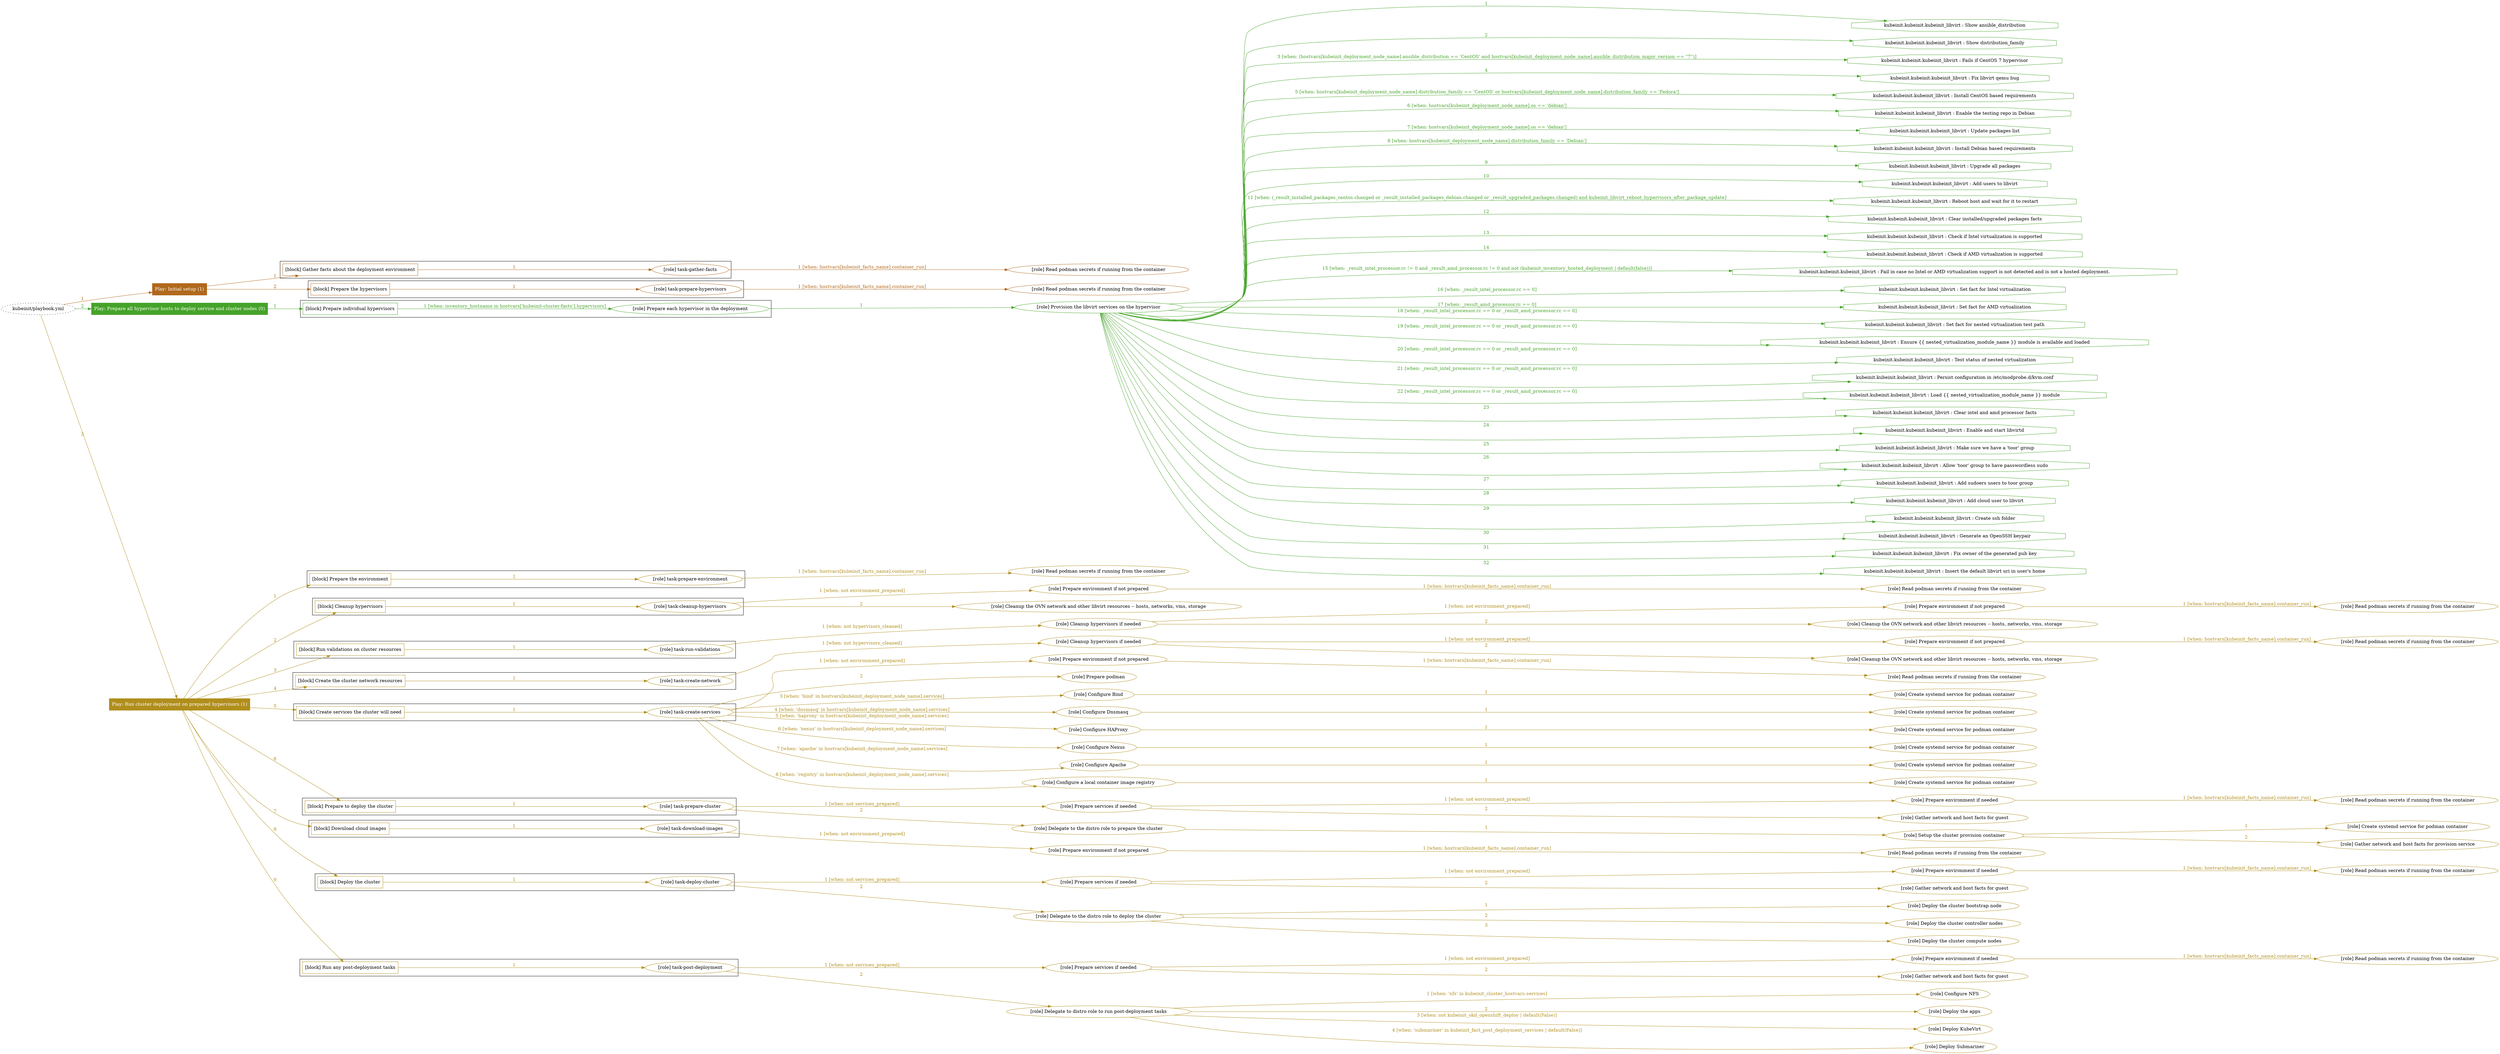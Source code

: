 digraph {
	graph [concentrate=true ordering=in rankdir=LR ratio=fill]
	edge [esep=5 sep=10]
	"kubeinit/playbook.yml" [id=root_node style=dotted]
	play_0c7e4233 [label="Play: Initial setup (1)" color="#b0681c" fontcolor="#ffffff" id=play_0c7e4233 shape=box style=filled tooltip=localhost]
	"kubeinit/playbook.yml" -> play_0c7e4233 [label="1 " color="#b0681c" fontcolor="#b0681c" id=edge_04f4dc08 labeltooltip="1 " tooltip="1 "]
	subgraph "Read podman secrets if running from the container" {
		role_7c51ecb3 [label="[role] Read podman secrets if running from the container" color="#b0681c" id=role_7c51ecb3 tooltip="Read podman secrets if running from the container"]
	}
	subgraph "task-gather-facts" {
		role_0d9b40f1 [label="[role] task-gather-facts" color="#b0681c" id=role_0d9b40f1 tooltip="task-gather-facts"]
		role_0d9b40f1 -> role_7c51ecb3 [label="1 [when: hostvars[kubeinit_facts_name].container_run]" color="#b0681c" fontcolor="#b0681c" id=edge_4c78c8f1 labeltooltip="1 [when: hostvars[kubeinit_facts_name].container_run]" tooltip="1 [when: hostvars[kubeinit_facts_name].container_run]"]
	}
	subgraph "Read podman secrets if running from the container" {
		role_fd1697f4 [label="[role] Read podman secrets if running from the container" color="#b0681c" id=role_fd1697f4 tooltip="Read podman secrets if running from the container"]
	}
	subgraph "task-prepare-hypervisors" {
		role_8834f17d [label="[role] task-prepare-hypervisors" color="#b0681c" id=role_8834f17d tooltip="task-prepare-hypervisors"]
		role_8834f17d -> role_fd1697f4 [label="1 [when: hostvars[kubeinit_facts_name].container_run]" color="#b0681c" fontcolor="#b0681c" id=edge_efd887da labeltooltip="1 [when: hostvars[kubeinit_facts_name].container_run]" tooltip="1 [when: hostvars[kubeinit_facts_name].container_run]"]
	}
	subgraph "Play: Initial setup (1)" {
		play_0c7e4233 -> block_fadbcb31 [label=1 color="#b0681c" fontcolor="#b0681c" id=edge_a2ab107d labeltooltip=1 tooltip=1]
		subgraph cluster_block_fadbcb31 {
			block_fadbcb31 [label="[block] Gather facts about the deployment environment" color="#b0681c" id=block_fadbcb31 labeltooltip="Gather facts about the deployment environment" shape=box tooltip="Gather facts about the deployment environment"]
			block_fadbcb31 -> role_0d9b40f1 [label="1 " color="#b0681c" fontcolor="#b0681c" id=edge_97ae07ad labeltooltip="1 " tooltip="1 "]
		}
		play_0c7e4233 -> block_51c85e41 [label=2 color="#b0681c" fontcolor="#b0681c" id=edge_79912bf5 labeltooltip=2 tooltip=2]
		subgraph cluster_block_51c85e41 {
			block_51c85e41 [label="[block] Prepare the hypervisors" color="#b0681c" id=block_51c85e41 labeltooltip="Prepare the hypervisors" shape=box tooltip="Prepare the hypervisors"]
			block_51c85e41 -> role_8834f17d [label="1 " color="#b0681c" fontcolor="#b0681c" id=edge_0fd717b5 labeltooltip="1 " tooltip="1 "]
		}
	}
	play_8f4854a4 [label="Play: Prepare all hypervisor hosts to deploy service and cluster nodes (0)" color="#45a329" fontcolor="#ffffff" id=play_8f4854a4 shape=box style=filled tooltip="Play: Prepare all hypervisor hosts to deploy service and cluster nodes (0)"]
	"kubeinit/playbook.yml" -> play_8f4854a4 [label="2 " color="#45a329" fontcolor="#45a329" id=edge_6b922dfd labeltooltip="2 " tooltip="2 "]
	subgraph "Provision the libvirt services on the hypervisor" {
		role_eef37395 [label="[role] Provision the libvirt services on the hypervisor" color="#45a329" id=role_eef37395 tooltip="Provision the libvirt services on the hypervisor"]
		task_31b6fb87 [label="kubeinit.kubeinit.kubeinit_libvirt : Show ansible_distribution" color="#45a329" id=task_31b6fb87 shape=octagon tooltip="kubeinit.kubeinit.kubeinit_libvirt : Show ansible_distribution"]
		role_eef37395 -> task_31b6fb87 [label="1 " color="#45a329" fontcolor="#45a329" id=edge_56d8235b labeltooltip="1 " tooltip="1 "]
		task_a8bf6ed5 [label="kubeinit.kubeinit.kubeinit_libvirt : Show distribution_family" color="#45a329" id=task_a8bf6ed5 shape=octagon tooltip="kubeinit.kubeinit.kubeinit_libvirt : Show distribution_family"]
		role_eef37395 -> task_a8bf6ed5 [label="2 " color="#45a329" fontcolor="#45a329" id=edge_89cd13ed labeltooltip="2 " tooltip="2 "]
		task_f29ae76e [label="kubeinit.kubeinit.kubeinit_libvirt : Fails if CentOS 7 hypervisor" color="#45a329" id=task_f29ae76e shape=octagon tooltip="kubeinit.kubeinit.kubeinit_libvirt : Fails if CentOS 7 hypervisor"]
		role_eef37395 -> task_f29ae76e [label="3 [when: (hostvars[kubeinit_deployment_node_name].ansible_distribution == 'CentOS' and hostvars[kubeinit_deployment_node_name].ansible_distribution_major_version == \"7\")]" color="#45a329" fontcolor="#45a329" id=edge_f5376529 labeltooltip="3 [when: (hostvars[kubeinit_deployment_node_name].ansible_distribution == 'CentOS' and hostvars[kubeinit_deployment_node_name].ansible_distribution_major_version == \"7\")]" tooltip="3 [when: (hostvars[kubeinit_deployment_node_name].ansible_distribution == 'CentOS' and hostvars[kubeinit_deployment_node_name].ansible_distribution_major_version == \"7\")]"]
		task_cb9d85d6 [label="kubeinit.kubeinit.kubeinit_libvirt : Fix libvirt qemu bug" color="#45a329" id=task_cb9d85d6 shape=octagon tooltip="kubeinit.kubeinit.kubeinit_libvirt : Fix libvirt qemu bug"]
		role_eef37395 -> task_cb9d85d6 [label="4 " color="#45a329" fontcolor="#45a329" id=edge_5cc71ecf labeltooltip="4 " tooltip="4 "]
		task_59b232db [label="kubeinit.kubeinit.kubeinit_libvirt : Install CentOS based requirements" color="#45a329" id=task_59b232db shape=octagon tooltip="kubeinit.kubeinit.kubeinit_libvirt : Install CentOS based requirements"]
		role_eef37395 -> task_59b232db [label="5 [when: hostvars[kubeinit_deployment_node_name].distribution_family == 'CentOS' or hostvars[kubeinit_deployment_node_name].distribution_family == 'Fedora']" color="#45a329" fontcolor="#45a329" id=edge_02660f1b labeltooltip="5 [when: hostvars[kubeinit_deployment_node_name].distribution_family == 'CentOS' or hostvars[kubeinit_deployment_node_name].distribution_family == 'Fedora']" tooltip="5 [when: hostvars[kubeinit_deployment_node_name].distribution_family == 'CentOS' or hostvars[kubeinit_deployment_node_name].distribution_family == 'Fedora']"]
		task_d6e47ef8 [label="kubeinit.kubeinit.kubeinit_libvirt : Enable the testing repo in Debian" color="#45a329" id=task_d6e47ef8 shape=octagon tooltip="kubeinit.kubeinit.kubeinit_libvirt : Enable the testing repo in Debian"]
		role_eef37395 -> task_d6e47ef8 [label="6 [when: hostvars[kubeinit_deployment_node_name].os == 'debian']" color="#45a329" fontcolor="#45a329" id=edge_fec98f54 labeltooltip="6 [when: hostvars[kubeinit_deployment_node_name].os == 'debian']" tooltip="6 [when: hostvars[kubeinit_deployment_node_name].os == 'debian']"]
		task_52f25f81 [label="kubeinit.kubeinit.kubeinit_libvirt : Update packages list" color="#45a329" id=task_52f25f81 shape=octagon tooltip="kubeinit.kubeinit.kubeinit_libvirt : Update packages list"]
		role_eef37395 -> task_52f25f81 [label="7 [when: hostvars[kubeinit_deployment_node_name].os == 'debian']" color="#45a329" fontcolor="#45a329" id=edge_fddec0de labeltooltip="7 [when: hostvars[kubeinit_deployment_node_name].os == 'debian']" tooltip="7 [when: hostvars[kubeinit_deployment_node_name].os == 'debian']"]
		task_b14cdfa6 [label="kubeinit.kubeinit.kubeinit_libvirt : Install Debian based requirements" color="#45a329" id=task_b14cdfa6 shape=octagon tooltip="kubeinit.kubeinit.kubeinit_libvirt : Install Debian based requirements"]
		role_eef37395 -> task_b14cdfa6 [label="8 [when: hostvars[kubeinit_deployment_node_name].distribution_family == 'Debian']" color="#45a329" fontcolor="#45a329" id=edge_18ce640b labeltooltip="8 [when: hostvars[kubeinit_deployment_node_name].distribution_family == 'Debian']" tooltip="8 [when: hostvars[kubeinit_deployment_node_name].distribution_family == 'Debian']"]
		task_c14138a4 [label="kubeinit.kubeinit.kubeinit_libvirt : Upgrade all packages" color="#45a329" id=task_c14138a4 shape=octagon tooltip="kubeinit.kubeinit.kubeinit_libvirt : Upgrade all packages"]
		role_eef37395 -> task_c14138a4 [label="9 " color="#45a329" fontcolor="#45a329" id=edge_34c989f8 labeltooltip="9 " tooltip="9 "]
		task_b763f083 [label="kubeinit.kubeinit.kubeinit_libvirt : Add users to libvirt" color="#45a329" id=task_b763f083 shape=octagon tooltip="kubeinit.kubeinit.kubeinit_libvirt : Add users to libvirt"]
		role_eef37395 -> task_b763f083 [label="10 " color="#45a329" fontcolor="#45a329" id=edge_52afd0df labeltooltip="10 " tooltip="10 "]
		task_c65b2279 [label="kubeinit.kubeinit.kubeinit_libvirt : Reboot host and wait for it to restart" color="#45a329" id=task_c65b2279 shape=octagon tooltip="kubeinit.kubeinit.kubeinit_libvirt : Reboot host and wait for it to restart"]
		role_eef37395 -> task_c65b2279 [label="11 [when: (_result_installed_packages_centos.changed or _result_installed_packages_debian.changed or _result_upgraded_packages.changed) and kubeinit_libvirt_reboot_hypervisors_after_package_update]" color="#45a329" fontcolor="#45a329" id=edge_11b0c5ab labeltooltip="11 [when: (_result_installed_packages_centos.changed or _result_installed_packages_debian.changed or _result_upgraded_packages.changed) and kubeinit_libvirt_reboot_hypervisors_after_package_update]" tooltip="11 [when: (_result_installed_packages_centos.changed or _result_installed_packages_debian.changed or _result_upgraded_packages.changed) and kubeinit_libvirt_reboot_hypervisors_after_package_update]"]
		task_38ee7b67 [label="kubeinit.kubeinit.kubeinit_libvirt : Clear installed/upgraded packages facts" color="#45a329" id=task_38ee7b67 shape=octagon tooltip="kubeinit.kubeinit.kubeinit_libvirt : Clear installed/upgraded packages facts"]
		role_eef37395 -> task_38ee7b67 [label="12 " color="#45a329" fontcolor="#45a329" id=edge_e78ffabc labeltooltip="12 " tooltip="12 "]
		task_09ffca9d [label="kubeinit.kubeinit.kubeinit_libvirt : Check if Intel virtualization is supported" color="#45a329" id=task_09ffca9d shape=octagon tooltip="kubeinit.kubeinit.kubeinit_libvirt : Check if Intel virtualization is supported"]
		role_eef37395 -> task_09ffca9d [label="13 " color="#45a329" fontcolor="#45a329" id=edge_af633278 labeltooltip="13 " tooltip="13 "]
		task_23ee4ec8 [label="kubeinit.kubeinit.kubeinit_libvirt : Check if AMD virtualization is supported" color="#45a329" id=task_23ee4ec8 shape=octagon tooltip="kubeinit.kubeinit.kubeinit_libvirt : Check if AMD virtualization is supported"]
		role_eef37395 -> task_23ee4ec8 [label="14 " color="#45a329" fontcolor="#45a329" id=edge_4379186c labeltooltip="14 " tooltip="14 "]
		task_eca22774 [label="kubeinit.kubeinit.kubeinit_libvirt : Fail in case no Intel or AMD virtualization support is not detected and is not a hosted deployment." color="#45a329" id=task_eca22774 shape=octagon tooltip="kubeinit.kubeinit.kubeinit_libvirt : Fail in case no Intel or AMD virtualization support is not detected and is not a hosted deployment."]
		role_eef37395 -> task_eca22774 [label="15 [when: _result_intel_processor.rc != 0 and _result_amd_processor.rc != 0 and not (kubeinit_inventory_hosted_deployment | default(false))]" color="#45a329" fontcolor="#45a329" id=edge_7ac0b62e labeltooltip="15 [when: _result_intel_processor.rc != 0 and _result_amd_processor.rc != 0 and not (kubeinit_inventory_hosted_deployment | default(false))]" tooltip="15 [when: _result_intel_processor.rc != 0 and _result_amd_processor.rc != 0 and not (kubeinit_inventory_hosted_deployment | default(false))]"]
		task_fabeaca3 [label="kubeinit.kubeinit.kubeinit_libvirt : Set fact for Intel virtualization" color="#45a329" id=task_fabeaca3 shape=octagon tooltip="kubeinit.kubeinit.kubeinit_libvirt : Set fact for Intel virtualization"]
		role_eef37395 -> task_fabeaca3 [label="16 [when: _result_intel_processor.rc == 0]" color="#45a329" fontcolor="#45a329" id=edge_10f87cf4 labeltooltip="16 [when: _result_intel_processor.rc == 0]" tooltip="16 [when: _result_intel_processor.rc == 0]"]
		task_c9063207 [label="kubeinit.kubeinit.kubeinit_libvirt : Set fact for AMD virtualization" color="#45a329" id=task_c9063207 shape=octagon tooltip="kubeinit.kubeinit.kubeinit_libvirt : Set fact for AMD virtualization"]
		role_eef37395 -> task_c9063207 [label="17 [when: _result_amd_processor.rc == 0]" color="#45a329" fontcolor="#45a329" id=edge_b2acc7c6 labeltooltip="17 [when: _result_amd_processor.rc == 0]" tooltip="17 [when: _result_amd_processor.rc == 0]"]
		task_cb04452e [label="kubeinit.kubeinit.kubeinit_libvirt : Set fact for nested virtualization test path" color="#45a329" id=task_cb04452e shape=octagon tooltip="kubeinit.kubeinit.kubeinit_libvirt : Set fact for nested virtualization test path"]
		role_eef37395 -> task_cb04452e [label="18 [when: _result_intel_processor.rc == 0 or _result_amd_processor.rc == 0]" color="#45a329" fontcolor="#45a329" id=edge_7cb39085 labeltooltip="18 [when: _result_intel_processor.rc == 0 or _result_amd_processor.rc == 0]" tooltip="18 [when: _result_intel_processor.rc == 0 or _result_amd_processor.rc == 0]"]
		task_8b337449 [label="kubeinit.kubeinit.kubeinit_libvirt : Ensure {{ nested_virtualization_module_name }} module is available and loaded" color="#45a329" id=task_8b337449 shape=octagon tooltip="kubeinit.kubeinit.kubeinit_libvirt : Ensure {{ nested_virtualization_module_name }} module is available and loaded"]
		role_eef37395 -> task_8b337449 [label="19 [when: _result_intel_processor.rc == 0 or _result_amd_processor.rc == 0]" color="#45a329" fontcolor="#45a329" id=edge_fba6e872 labeltooltip="19 [when: _result_intel_processor.rc == 0 or _result_amd_processor.rc == 0]" tooltip="19 [when: _result_intel_processor.rc == 0 or _result_amd_processor.rc == 0]"]
		task_9f67da77 [label="kubeinit.kubeinit.kubeinit_libvirt : Test status of nested virtualization" color="#45a329" id=task_9f67da77 shape=octagon tooltip="kubeinit.kubeinit.kubeinit_libvirt : Test status of nested virtualization"]
		role_eef37395 -> task_9f67da77 [label="20 [when: _result_intel_processor.rc == 0 or _result_amd_processor.rc == 0]" color="#45a329" fontcolor="#45a329" id=edge_1c73ac76 labeltooltip="20 [when: _result_intel_processor.rc == 0 or _result_amd_processor.rc == 0]" tooltip="20 [when: _result_intel_processor.rc == 0 or _result_amd_processor.rc == 0]"]
		task_03ef57a3 [label="kubeinit.kubeinit.kubeinit_libvirt : Persist configuration in /etc/modprobe.d/kvm.conf" color="#45a329" id=task_03ef57a3 shape=octagon tooltip="kubeinit.kubeinit.kubeinit_libvirt : Persist configuration in /etc/modprobe.d/kvm.conf"]
		role_eef37395 -> task_03ef57a3 [label="21 [when: _result_intel_processor.rc == 0 or _result_amd_processor.rc == 0]" color="#45a329" fontcolor="#45a329" id=edge_ef1bf202 labeltooltip="21 [when: _result_intel_processor.rc == 0 or _result_amd_processor.rc == 0]" tooltip="21 [when: _result_intel_processor.rc == 0 or _result_amd_processor.rc == 0]"]
		task_346792c9 [label="kubeinit.kubeinit.kubeinit_libvirt : Load {{ nested_virtualization_module_name }} module" color="#45a329" id=task_346792c9 shape=octagon tooltip="kubeinit.kubeinit.kubeinit_libvirt : Load {{ nested_virtualization_module_name }} module"]
		role_eef37395 -> task_346792c9 [label="22 [when: _result_intel_processor.rc == 0 or _result_amd_processor.rc == 0]" color="#45a329" fontcolor="#45a329" id=edge_e16001de labeltooltip="22 [when: _result_intel_processor.rc == 0 or _result_amd_processor.rc == 0]" tooltip="22 [when: _result_intel_processor.rc == 0 or _result_amd_processor.rc == 0]"]
		task_730a5172 [label="kubeinit.kubeinit.kubeinit_libvirt : Clear intel and amd processor facts" color="#45a329" id=task_730a5172 shape=octagon tooltip="kubeinit.kubeinit.kubeinit_libvirt : Clear intel and amd processor facts"]
		role_eef37395 -> task_730a5172 [label="23 " color="#45a329" fontcolor="#45a329" id=edge_ad57f99a labeltooltip="23 " tooltip="23 "]
		task_d716723f [label="kubeinit.kubeinit.kubeinit_libvirt : Enable and start libvirtd" color="#45a329" id=task_d716723f shape=octagon tooltip="kubeinit.kubeinit.kubeinit_libvirt : Enable and start libvirtd"]
		role_eef37395 -> task_d716723f [label="24 " color="#45a329" fontcolor="#45a329" id=edge_40caed1a labeltooltip="24 " tooltip="24 "]
		task_5bca1c58 [label="kubeinit.kubeinit.kubeinit_libvirt : Make sure we have a 'toor' group" color="#45a329" id=task_5bca1c58 shape=octagon tooltip="kubeinit.kubeinit.kubeinit_libvirt : Make sure we have a 'toor' group"]
		role_eef37395 -> task_5bca1c58 [label="25 " color="#45a329" fontcolor="#45a329" id=edge_1a4d4c86 labeltooltip="25 " tooltip="25 "]
		task_34102ad9 [label="kubeinit.kubeinit.kubeinit_libvirt : Allow 'toor' group to have passwordless sudo" color="#45a329" id=task_34102ad9 shape=octagon tooltip="kubeinit.kubeinit.kubeinit_libvirt : Allow 'toor' group to have passwordless sudo"]
		role_eef37395 -> task_34102ad9 [label="26 " color="#45a329" fontcolor="#45a329" id=edge_d29f112c labeltooltip="26 " tooltip="26 "]
		task_702930a5 [label="kubeinit.kubeinit.kubeinit_libvirt : Add sudoers users to toor group" color="#45a329" id=task_702930a5 shape=octagon tooltip="kubeinit.kubeinit.kubeinit_libvirt : Add sudoers users to toor group"]
		role_eef37395 -> task_702930a5 [label="27 " color="#45a329" fontcolor="#45a329" id=edge_5781e971 labeltooltip="27 " tooltip="27 "]
		task_88d6ade1 [label="kubeinit.kubeinit.kubeinit_libvirt : Add cloud user to libvirt" color="#45a329" id=task_88d6ade1 shape=octagon tooltip="kubeinit.kubeinit.kubeinit_libvirt : Add cloud user to libvirt"]
		role_eef37395 -> task_88d6ade1 [label="28 " color="#45a329" fontcolor="#45a329" id=edge_97760c9b labeltooltip="28 " tooltip="28 "]
		task_3e66bf50 [label="kubeinit.kubeinit.kubeinit_libvirt : Create ssh folder" color="#45a329" id=task_3e66bf50 shape=octagon tooltip="kubeinit.kubeinit.kubeinit_libvirt : Create ssh folder"]
		role_eef37395 -> task_3e66bf50 [label="29 " color="#45a329" fontcolor="#45a329" id=edge_a4f06144 labeltooltip="29 " tooltip="29 "]
		task_5e015ba1 [label="kubeinit.kubeinit.kubeinit_libvirt : Generate an OpenSSH keypair" color="#45a329" id=task_5e015ba1 shape=octagon tooltip="kubeinit.kubeinit.kubeinit_libvirt : Generate an OpenSSH keypair"]
		role_eef37395 -> task_5e015ba1 [label="30 " color="#45a329" fontcolor="#45a329" id=edge_10070d8f labeltooltip="30 " tooltip="30 "]
		task_842b7f45 [label="kubeinit.kubeinit.kubeinit_libvirt : Fix owner of the generated pub key" color="#45a329" id=task_842b7f45 shape=octagon tooltip="kubeinit.kubeinit.kubeinit_libvirt : Fix owner of the generated pub key"]
		role_eef37395 -> task_842b7f45 [label="31 " color="#45a329" fontcolor="#45a329" id=edge_7925d16d labeltooltip="31 " tooltip="31 "]
		task_9760fb3a [label="kubeinit.kubeinit.kubeinit_libvirt : Insert the default libvirt uri in user's home" color="#45a329" id=task_9760fb3a shape=octagon tooltip="kubeinit.kubeinit.kubeinit_libvirt : Insert the default libvirt uri in user's home"]
		role_eef37395 -> task_9760fb3a [label="32 " color="#45a329" fontcolor="#45a329" id=edge_14f79ed0 labeltooltip="32 " tooltip="32 "]
	}
	subgraph "Prepare each hypervisor in the deployment" {
		role_d5078bee [label="[role] Prepare each hypervisor in the deployment" color="#45a329" id=role_d5078bee tooltip="Prepare each hypervisor in the deployment"]
		role_d5078bee -> role_eef37395 [label="1 " color="#45a329" fontcolor="#45a329" id=edge_e61ba21a labeltooltip="1 " tooltip="1 "]
	}
	subgraph "Play: Prepare all hypervisor hosts to deploy service and cluster nodes (0)" {
		play_8f4854a4 -> block_2aba18f5 [label=1 color="#45a329" fontcolor="#45a329" id=edge_2735a290 labeltooltip=1 tooltip=1]
		subgraph cluster_block_2aba18f5 {
			block_2aba18f5 [label="[block] Prepare individual hypervisors" color="#45a329" id=block_2aba18f5 labeltooltip="Prepare individual hypervisors" shape=box tooltip="Prepare individual hypervisors"]
			block_2aba18f5 -> role_d5078bee [label="1 [when: inventory_hostname in hostvars['kubeinit-cluster-facts'].hypervisors]" color="#45a329" fontcolor="#45a329" id=edge_c0b0810d labeltooltip="1 [when: inventory_hostname in hostvars['kubeinit-cluster-facts'].hypervisors]" tooltip="1 [when: inventory_hostname in hostvars['kubeinit-cluster-facts'].hypervisors]"]
		}
	}
	play_fadad865 [label="Play: Run cluster deployment on prepared hypervisors (1)" color="#b08e1c" fontcolor="#ffffff" id=play_fadad865 shape=box style=filled tooltip=localhost]
	"kubeinit/playbook.yml" -> play_fadad865 [label="3 " color="#b08e1c" fontcolor="#b08e1c" id=edge_37a9c2c6 labeltooltip="3 " tooltip="3 "]
	subgraph "Read podman secrets if running from the container" {
		role_aebce462 [label="[role] Read podman secrets if running from the container" color="#b08e1c" id=role_aebce462 tooltip="Read podman secrets if running from the container"]
	}
	subgraph "task-prepare-environment" {
		role_dac7fe27 [label="[role] task-prepare-environment" color="#b08e1c" id=role_dac7fe27 tooltip="task-prepare-environment"]
		role_dac7fe27 -> role_aebce462 [label="1 [when: hostvars[kubeinit_facts_name].container_run]" color="#b08e1c" fontcolor="#b08e1c" id=edge_04072494 labeltooltip="1 [when: hostvars[kubeinit_facts_name].container_run]" tooltip="1 [when: hostvars[kubeinit_facts_name].container_run]"]
	}
	subgraph "Read podman secrets if running from the container" {
		role_b666c783 [label="[role] Read podman secrets if running from the container" color="#b08e1c" id=role_b666c783 tooltip="Read podman secrets if running from the container"]
	}
	subgraph "Prepare environment if not prepared" {
		role_cc311f47 [label="[role] Prepare environment if not prepared" color="#b08e1c" id=role_cc311f47 tooltip="Prepare environment if not prepared"]
		role_cc311f47 -> role_b666c783 [label="1 [when: hostvars[kubeinit_facts_name].container_run]" color="#b08e1c" fontcolor="#b08e1c" id=edge_fb01b80f labeltooltip="1 [when: hostvars[kubeinit_facts_name].container_run]" tooltip="1 [when: hostvars[kubeinit_facts_name].container_run]"]
	}
	subgraph "Cleanup the OVN network and other libvirt resources -- hosts, networks, vms, storage" {
		role_2e1a52fe [label="[role] Cleanup the OVN network and other libvirt resources -- hosts, networks, vms, storage" color="#b08e1c" id=role_2e1a52fe tooltip="Cleanup the OVN network and other libvirt resources -- hosts, networks, vms, storage"]
	}
	subgraph "task-cleanup-hypervisors" {
		role_7443acd1 [label="[role] task-cleanup-hypervisors" color="#b08e1c" id=role_7443acd1 tooltip="task-cleanup-hypervisors"]
		role_7443acd1 -> role_cc311f47 [label="1 [when: not environment_prepared]" color="#b08e1c" fontcolor="#b08e1c" id=edge_81261d2b labeltooltip="1 [when: not environment_prepared]" tooltip="1 [when: not environment_prepared]"]
		role_7443acd1 -> role_2e1a52fe [label="2 " color="#b08e1c" fontcolor="#b08e1c" id=edge_a65e8448 labeltooltip="2 " tooltip="2 "]
	}
	subgraph "Read podman secrets if running from the container" {
		role_337bc189 [label="[role] Read podman secrets if running from the container" color="#b08e1c" id=role_337bc189 tooltip="Read podman secrets if running from the container"]
	}
	subgraph "Prepare environment if not prepared" {
		role_b251ca09 [label="[role] Prepare environment if not prepared" color="#b08e1c" id=role_b251ca09 tooltip="Prepare environment if not prepared"]
		role_b251ca09 -> role_337bc189 [label="1 [when: hostvars[kubeinit_facts_name].container_run]" color="#b08e1c" fontcolor="#b08e1c" id=edge_5d84a81c labeltooltip="1 [when: hostvars[kubeinit_facts_name].container_run]" tooltip="1 [when: hostvars[kubeinit_facts_name].container_run]"]
	}
	subgraph "Cleanup the OVN network and other libvirt resources -- hosts, networks, vms, storage" {
		role_43c9ed56 [label="[role] Cleanup the OVN network and other libvirt resources -- hosts, networks, vms, storage" color="#b08e1c" id=role_43c9ed56 tooltip="Cleanup the OVN network and other libvirt resources -- hosts, networks, vms, storage"]
	}
	subgraph "Cleanup hypervisors if needed" {
		role_7223bacf [label="[role] Cleanup hypervisors if needed" color="#b08e1c" id=role_7223bacf tooltip="Cleanup hypervisors if needed"]
		role_7223bacf -> role_b251ca09 [label="1 [when: not environment_prepared]" color="#b08e1c" fontcolor="#b08e1c" id=edge_b72eba5f labeltooltip="1 [when: not environment_prepared]" tooltip="1 [when: not environment_prepared]"]
		role_7223bacf -> role_43c9ed56 [label="2 " color="#b08e1c" fontcolor="#b08e1c" id=edge_8df0f829 labeltooltip="2 " tooltip="2 "]
	}
	subgraph "task-run-validations" {
		role_b04c6134 [label="[role] task-run-validations" color="#b08e1c" id=role_b04c6134 tooltip="task-run-validations"]
		role_b04c6134 -> role_7223bacf [label="1 [when: not hypervisors_cleaned]" color="#b08e1c" fontcolor="#b08e1c" id=edge_e559cf21 labeltooltip="1 [when: not hypervisors_cleaned]" tooltip="1 [when: not hypervisors_cleaned]"]
	}
	subgraph "Read podman secrets if running from the container" {
		role_601eb1a9 [label="[role] Read podman secrets if running from the container" color="#b08e1c" id=role_601eb1a9 tooltip="Read podman secrets if running from the container"]
	}
	subgraph "Prepare environment if not prepared" {
		role_4bb6f798 [label="[role] Prepare environment if not prepared" color="#b08e1c" id=role_4bb6f798 tooltip="Prepare environment if not prepared"]
		role_4bb6f798 -> role_601eb1a9 [label="1 [when: hostvars[kubeinit_facts_name].container_run]" color="#b08e1c" fontcolor="#b08e1c" id=edge_089541d5 labeltooltip="1 [when: hostvars[kubeinit_facts_name].container_run]" tooltip="1 [when: hostvars[kubeinit_facts_name].container_run]"]
	}
	subgraph "Cleanup the OVN network and other libvirt resources -- hosts, networks, vms, storage" {
		role_ebc87668 [label="[role] Cleanup the OVN network and other libvirt resources -- hosts, networks, vms, storage" color="#b08e1c" id=role_ebc87668 tooltip="Cleanup the OVN network and other libvirt resources -- hosts, networks, vms, storage"]
	}
	subgraph "Cleanup hypervisors if needed" {
		role_69ca872b [label="[role] Cleanup hypervisors if needed" color="#b08e1c" id=role_69ca872b tooltip="Cleanup hypervisors if needed"]
		role_69ca872b -> role_4bb6f798 [label="1 [when: not environment_prepared]" color="#b08e1c" fontcolor="#b08e1c" id=edge_de4b0c98 labeltooltip="1 [when: not environment_prepared]" tooltip="1 [when: not environment_prepared]"]
		role_69ca872b -> role_ebc87668 [label="2 " color="#b08e1c" fontcolor="#b08e1c" id=edge_648e62b7 labeltooltip="2 " tooltip="2 "]
	}
	subgraph "task-create-network" {
		role_bc19a27c [label="[role] task-create-network" color="#b08e1c" id=role_bc19a27c tooltip="task-create-network"]
		role_bc19a27c -> role_69ca872b [label="1 [when: not hypervisors_cleaned]" color="#b08e1c" fontcolor="#b08e1c" id=edge_77038167 labeltooltip="1 [when: not hypervisors_cleaned]" tooltip="1 [when: not hypervisors_cleaned]"]
	}
	subgraph "Read podman secrets if running from the container" {
		role_4e845fad [label="[role] Read podman secrets if running from the container" color="#b08e1c" id=role_4e845fad tooltip="Read podman secrets if running from the container"]
	}
	subgraph "Prepare environment if not prepared" {
		role_2db38965 [label="[role] Prepare environment if not prepared" color="#b08e1c" id=role_2db38965 tooltip="Prepare environment if not prepared"]
		role_2db38965 -> role_4e845fad [label="1 [when: hostvars[kubeinit_facts_name].container_run]" color="#b08e1c" fontcolor="#b08e1c" id=edge_45ad107c labeltooltip="1 [when: hostvars[kubeinit_facts_name].container_run]" tooltip="1 [when: hostvars[kubeinit_facts_name].container_run]"]
	}
	subgraph "Prepare podman" {
		role_e71d94c0 [label="[role] Prepare podman" color="#b08e1c" id=role_e71d94c0 tooltip="Prepare podman"]
	}
	subgraph "Create systemd service for podman container" {
		role_f45494c4 [label="[role] Create systemd service for podman container" color="#b08e1c" id=role_f45494c4 tooltip="Create systemd service for podman container"]
	}
	subgraph "Configure Bind" {
		role_ebcc4aed [label="[role] Configure Bind" color="#b08e1c" id=role_ebcc4aed tooltip="Configure Bind"]
		role_ebcc4aed -> role_f45494c4 [label="1 " color="#b08e1c" fontcolor="#b08e1c" id=edge_96eda7c2 labeltooltip="1 " tooltip="1 "]
	}
	subgraph "Create systemd service for podman container" {
		role_993a25f4 [label="[role] Create systemd service for podman container" color="#b08e1c" id=role_993a25f4 tooltip="Create systemd service for podman container"]
	}
	subgraph "Configure Dnsmasq" {
		role_f8b2fe6a [label="[role] Configure Dnsmasq" color="#b08e1c" id=role_f8b2fe6a tooltip="Configure Dnsmasq"]
		role_f8b2fe6a -> role_993a25f4 [label="1 " color="#b08e1c" fontcolor="#b08e1c" id=edge_c25951e9 labeltooltip="1 " tooltip="1 "]
	}
	subgraph "Create systemd service for podman container" {
		role_b27f3cfe [label="[role] Create systemd service for podman container" color="#b08e1c" id=role_b27f3cfe tooltip="Create systemd service for podman container"]
	}
	subgraph "Configure HAProxy" {
		role_72a51210 [label="[role] Configure HAProxy" color="#b08e1c" id=role_72a51210 tooltip="Configure HAProxy"]
		role_72a51210 -> role_b27f3cfe [label="1 " color="#b08e1c" fontcolor="#b08e1c" id=edge_a53dba92 labeltooltip="1 " tooltip="1 "]
	}
	subgraph "Create systemd service for podman container" {
		role_2f778b78 [label="[role] Create systemd service for podman container" color="#b08e1c" id=role_2f778b78 tooltip="Create systemd service for podman container"]
	}
	subgraph "Configure Nexus" {
		role_1ab868c6 [label="[role] Configure Nexus" color="#b08e1c" id=role_1ab868c6 tooltip="Configure Nexus"]
		role_1ab868c6 -> role_2f778b78 [label="1 " color="#b08e1c" fontcolor="#b08e1c" id=edge_61c27c71 labeltooltip="1 " tooltip="1 "]
	}
	subgraph "Create systemd service for podman container" {
		role_5a9b20c3 [label="[role] Create systemd service for podman container" color="#b08e1c" id=role_5a9b20c3 tooltip="Create systemd service for podman container"]
	}
	subgraph "Configure Apache" {
		role_844072cf [label="[role] Configure Apache" color="#b08e1c" id=role_844072cf tooltip="Configure Apache"]
		role_844072cf -> role_5a9b20c3 [label="1 " color="#b08e1c" fontcolor="#b08e1c" id=edge_14ef7829 labeltooltip="1 " tooltip="1 "]
	}
	subgraph "Create systemd service for podman container" {
		role_41645fc1 [label="[role] Create systemd service for podman container" color="#b08e1c" id=role_41645fc1 tooltip="Create systemd service for podman container"]
	}
	subgraph "Configure a local container image registry" {
		role_e92a0e0a [label="[role] Configure a local container image registry" color="#b08e1c" id=role_e92a0e0a tooltip="Configure a local container image registry"]
		role_e92a0e0a -> role_41645fc1 [label="1 " color="#b08e1c" fontcolor="#b08e1c" id=edge_7aeb6e51 labeltooltip="1 " tooltip="1 "]
	}
	subgraph "task-create-services" {
		role_0c59bb66 [label="[role] task-create-services" color="#b08e1c" id=role_0c59bb66 tooltip="task-create-services"]
		role_0c59bb66 -> role_2db38965 [label="1 [when: not environment_prepared]" color="#b08e1c" fontcolor="#b08e1c" id=edge_b549c18b labeltooltip="1 [when: not environment_prepared]" tooltip="1 [when: not environment_prepared]"]
		role_0c59bb66 -> role_e71d94c0 [label="2 " color="#b08e1c" fontcolor="#b08e1c" id=edge_49e5a8cb labeltooltip="2 " tooltip="2 "]
		role_0c59bb66 -> role_ebcc4aed [label="3 [when: 'bind' in hostvars[kubeinit_deployment_node_name].services]" color="#b08e1c" fontcolor="#b08e1c" id=edge_b0311ab6 labeltooltip="3 [when: 'bind' in hostvars[kubeinit_deployment_node_name].services]" tooltip="3 [when: 'bind' in hostvars[kubeinit_deployment_node_name].services]"]
		role_0c59bb66 -> role_f8b2fe6a [label="4 [when: 'dnsmasq' in hostvars[kubeinit_deployment_node_name].services]" color="#b08e1c" fontcolor="#b08e1c" id=edge_5305680c labeltooltip="4 [when: 'dnsmasq' in hostvars[kubeinit_deployment_node_name].services]" tooltip="4 [when: 'dnsmasq' in hostvars[kubeinit_deployment_node_name].services]"]
		role_0c59bb66 -> role_72a51210 [label="5 [when: 'haproxy' in hostvars[kubeinit_deployment_node_name].services]" color="#b08e1c" fontcolor="#b08e1c" id=edge_81c29c6f labeltooltip="5 [when: 'haproxy' in hostvars[kubeinit_deployment_node_name].services]" tooltip="5 [when: 'haproxy' in hostvars[kubeinit_deployment_node_name].services]"]
		role_0c59bb66 -> role_1ab868c6 [label="6 [when: 'nexus' in hostvars[kubeinit_deployment_node_name].services]" color="#b08e1c" fontcolor="#b08e1c" id=edge_fd306c56 labeltooltip="6 [when: 'nexus' in hostvars[kubeinit_deployment_node_name].services]" tooltip="6 [when: 'nexus' in hostvars[kubeinit_deployment_node_name].services]"]
		role_0c59bb66 -> role_844072cf [label="7 [when: 'apache' in hostvars[kubeinit_deployment_node_name].services]" color="#b08e1c" fontcolor="#b08e1c" id=edge_79bf8311 labeltooltip="7 [when: 'apache' in hostvars[kubeinit_deployment_node_name].services]" tooltip="7 [when: 'apache' in hostvars[kubeinit_deployment_node_name].services]"]
		role_0c59bb66 -> role_e92a0e0a [label="8 [when: 'registry' in hostvars[kubeinit_deployment_node_name].services]" color="#b08e1c" fontcolor="#b08e1c" id=edge_10c87820 labeltooltip="8 [when: 'registry' in hostvars[kubeinit_deployment_node_name].services]" tooltip="8 [when: 'registry' in hostvars[kubeinit_deployment_node_name].services]"]
	}
	subgraph "Read podman secrets if running from the container" {
		role_45792edf [label="[role] Read podman secrets if running from the container" color="#b08e1c" id=role_45792edf tooltip="Read podman secrets if running from the container"]
	}
	subgraph "Prepare environment if needed" {
		role_51e03432 [label="[role] Prepare environment if needed" color="#b08e1c" id=role_51e03432 tooltip="Prepare environment if needed"]
		role_51e03432 -> role_45792edf [label="1 [when: hostvars[kubeinit_facts_name].container_run]" color="#b08e1c" fontcolor="#b08e1c" id=edge_70267d45 labeltooltip="1 [when: hostvars[kubeinit_facts_name].container_run]" tooltip="1 [when: hostvars[kubeinit_facts_name].container_run]"]
	}
	subgraph "Gather network and host facts for guest" {
		role_fa8206a8 [label="[role] Gather network and host facts for guest" color="#b08e1c" id=role_fa8206a8 tooltip="Gather network and host facts for guest"]
	}
	subgraph "Prepare services if needed" {
		role_9fb7be1c [label="[role] Prepare services if needed" color="#b08e1c" id=role_9fb7be1c tooltip="Prepare services if needed"]
		role_9fb7be1c -> role_51e03432 [label="1 [when: not environment_prepared]" color="#b08e1c" fontcolor="#b08e1c" id=edge_883a2c32 labeltooltip="1 [when: not environment_prepared]" tooltip="1 [when: not environment_prepared]"]
		role_9fb7be1c -> role_fa8206a8 [label="2 " color="#b08e1c" fontcolor="#b08e1c" id=edge_fffb9615 labeltooltip="2 " tooltip="2 "]
	}
	subgraph "Create systemd service for podman container" {
		role_0c0da919 [label="[role] Create systemd service for podman container" color="#b08e1c" id=role_0c0da919 tooltip="Create systemd service for podman container"]
	}
	subgraph "Gather network and host facts for provision service" {
		role_fcc6e57c [label="[role] Gather network and host facts for provision service" color="#b08e1c" id=role_fcc6e57c tooltip="Gather network and host facts for provision service"]
	}
	subgraph "Setup the cluster provision container" {
		role_dd525c45 [label="[role] Setup the cluster provision container" color="#b08e1c" id=role_dd525c45 tooltip="Setup the cluster provision container"]
		role_dd525c45 -> role_0c0da919 [label="1 " color="#b08e1c" fontcolor="#b08e1c" id=edge_46f1a7a9 labeltooltip="1 " tooltip="1 "]
		role_dd525c45 -> role_fcc6e57c [label="2 " color="#b08e1c" fontcolor="#b08e1c" id=edge_8b171efe labeltooltip="2 " tooltip="2 "]
	}
	subgraph "Delegate to the distro role to prepare the cluster" {
		role_2bf037f2 [label="[role] Delegate to the distro role to prepare the cluster" color="#b08e1c" id=role_2bf037f2 tooltip="Delegate to the distro role to prepare the cluster"]
		role_2bf037f2 -> role_dd525c45 [label="1 " color="#b08e1c" fontcolor="#b08e1c" id=edge_b9723c28 labeltooltip="1 " tooltip="1 "]
	}
	subgraph "task-prepare-cluster" {
		role_5de7a22a [label="[role] task-prepare-cluster" color="#b08e1c" id=role_5de7a22a tooltip="task-prepare-cluster"]
		role_5de7a22a -> role_9fb7be1c [label="1 [when: not services_prepared]" color="#b08e1c" fontcolor="#b08e1c" id=edge_ce76d5b0 labeltooltip="1 [when: not services_prepared]" tooltip="1 [when: not services_prepared]"]
		role_5de7a22a -> role_2bf037f2 [label="2 " color="#b08e1c" fontcolor="#b08e1c" id=edge_8fd2511e labeltooltip="2 " tooltip="2 "]
	}
	subgraph "Read podman secrets if running from the container" {
		role_72f7193c [label="[role] Read podman secrets if running from the container" color="#b08e1c" id=role_72f7193c tooltip="Read podman secrets if running from the container"]
	}
	subgraph "Prepare environment if not prepared" {
		role_9d942cb7 [label="[role] Prepare environment if not prepared" color="#b08e1c" id=role_9d942cb7 tooltip="Prepare environment if not prepared"]
		role_9d942cb7 -> role_72f7193c [label="1 [when: hostvars[kubeinit_facts_name].container_run]" color="#b08e1c" fontcolor="#b08e1c" id=edge_6a6d389e labeltooltip="1 [when: hostvars[kubeinit_facts_name].container_run]" tooltip="1 [when: hostvars[kubeinit_facts_name].container_run]"]
	}
	subgraph "task-download-images" {
		role_17127cfb [label="[role] task-download-images" color="#b08e1c" id=role_17127cfb tooltip="task-download-images"]
		role_17127cfb -> role_9d942cb7 [label="1 [when: not environment_prepared]" color="#b08e1c" fontcolor="#b08e1c" id=edge_029c5172 labeltooltip="1 [when: not environment_prepared]" tooltip="1 [when: not environment_prepared]"]
	}
	subgraph "Read podman secrets if running from the container" {
		role_7afb2351 [label="[role] Read podman secrets if running from the container" color="#b08e1c" id=role_7afb2351 tooltip="Read podman secrets if running from the container"]
	}
	subgraph "Prepare environment if needed" {
		role_c6b880b9 [label="[role] Prepare environment if needed" color="#b08e1c" id=role_c6b880b9 tooltip="Prepare environment if needed"]
		role_c6b880b9 -> role_7afb2351 [label="1 [when: hostvars[kubeinit_facts_name].container_run]" color="#b08e1c" fontcolor="#b08e1c" id=edge_220f1d42 labeltooltip="1 [when: hostvars[kubeinit_facts_name].container_run]" tooltip="1 [when: hostvars[kubeinit_facts_name].container_run]"]
	}
	subgraph "Gather network and host facts for guest" {
		role_37ed12a9 [label="[role] Gather network and host facts for guest" color="#b08e1c" id=role_37ed12a9 tooltip="Gather network and host facts for guest"]
	}
	subgraph "Prepare services if needed" {
		role_a3c7137f [label="[role] Prepare services if needed" color="#b08e1c" id=role_a3c7137f tooltip="Prepare services if needed"]
		role_a3c7137f -> role_c6b880b9 [label="1 [when: not environment_prepared]" color="#b08e1c" fontcolor="#b08e1c" id=edge_590e571b labeltooltip="1 [when: not environment_prepared]" tooltip="1 [when: not environment_prepared]"]
		role_a3c7137f -> role_37ed12a9 [label="2 " color="#b08e1c" fontcolor="#b08e1c" id=edge_3558e041 labeltooltip="2 " tooltip="2 "]
	}
	subgraph "Deploy the cluster bootstrap node" {
		role_26de438e [label="[role] Deploy the cluster bootstrap node" color="#b08e1c" id=role_26de438e tooltip="Deploy the cluster bootstrap node"]
	}
	subgraph "Deploy the cluster controller nodes" {
		role_4ae88951 [label="[role] Deploy the cluster controller nodes" color="#b08e1c" id=role_4ae88951 tooltip="Deploy the cluster controller nodes"]
	}
	subgraph "Deploy the cluster compute nodes" {
		role_78898d36 [label="[role] Deploy the cluster compute nodes" color="#b08e1c" id=role_78898d36 tooltip="Deploy the cluster compute nodes"]
	}
	subgraph "Delegate to the distro role to deploy the cluster" {
		role_04a50ca9 [label="[role] Delegate to the distro role to deploy the cluster" color="#b08e1c" id=role_04a50ca9 tooltip="Delegate to the distro role to deploy the cluster"]
		role_04a50ca9 -> role_26de438e [label="1 " color="#b08e1c" fontcolor="#b08e1c" id=edge_6d7ffba0 labeltooltip="1 " tooltip="1 "]
		role_04a50ca9 -> role_4ae88951 [label="2 " color="#b08e1c" fontcolor="#b08e1c" id=edge_5a47a8d7 labeltooltip="2 " tooltip="2 "]
		role_04a50ca9 -> role_78898d36 [label="3 " color="#b08e1c" fontcolor="#b08e1c" id=edge_c82ee418 labeltooltip="3 " tooltip="3 "]
	}
	subgraph "task-deploy-cluster" {
		role_796e155d [label="[role] task-deploy-cluster" color="#b08e1c" id=role_796e155d tooltip="task-deploy-cluster"]
		role_796e155d -> role_a3c7137f [label="1 [when: not services_prepared]" color="#b08e1c" fontcolor="#b08e1c" id=edge_8b5f5987 labeltooltip="1 [when: not services_prepared]" tooltip="1 [when: not services_prepared]"]
		role_796e155d -> role_04a50ca9 [label="2 " color="#b08e1c" fontcolor="#b08e1c" id=edge_52debd6c labeltooltip="2 " tooltip="2 "]
	}
	subgraph "Read podman secrets if running from the container" {
		role_87831659 [label="[role] Read podman secrets if running from the container" color="#b08e1c" id=role_87831659 tooltip="Read podman secrets if running from the container"]
	}
	subgraph "Prepare environment if needed" {
		role_0f9c9b60 [label="[role] Prepare environment if needed" color="#b08e1c" id=role_0f9c9b60 tooltip="Prepare environment if needed"]
		role_0f9c9b60 -> role_87831659 [label="1 [when: hostvars[kubeinit_facts_name].container_run]" color="#b08e1c" fontcolor="#b08e1c" id=edge_bd4654ff labeltooltip="1 [when: hostvars[kubeinit_facts_name].container_run]" tooltip="1 [when: hostvars[kubeinit_facts_name].container_run]"]
	}
	subgraph "Gather network and host facts for guest" {
		role_b4ace5cd [label="[role] Gather network and host facts for guest" color="#b08e1c" id=role_b4ace5cd tooltip="Gather network and host facts for guest"]
	}
	subgraph "Prepare services if needed" {
		role_b698a6a1 [label="[role] Prepare services if needed" color="#b08e1c" id=role_b698a6a1 tooltip="Prepare services if needed"]
		role_b698a6a1 -> role_0f9c9b60 [label="1 [when: not environment_prepared]" color="#b08e1c" fontcolor="#b08e1c" id=edge_73704745 labeltooltip="1 [when: not environment_prepared]" tooltip="1 [when: not environment_prepared]"]
		role_b698a6a1 -> role_b4ace5cd [label="2 " color="#b08e1c" fontcolor="#b08e1c" id=edge_7a51299a labeltooltip="2 " tooltip="2 "]
	}
	subgraph "Configure NFS" {
		role_ea931339 [label="[role] Configure NFS" color="#b08e1c" id=role_ea931339 tooltip="Configure NFS"]
	}
	subgraph "Deploy the apps" {
		role_e8074be6 [label="[role] Deploy the apps" color="#b08e1c" id=role_e8074be6 tooltip="Deploy the apps"]
	}
	subgraph "Deploy KubeVirt" {
		role_dbebd01a [label="[role] Deploy KubeVirt" color="#b08e1c" id=role_dbebd01a tooltip="Deploy KubeVirt"]
	}
	subgraph "Deploy Submariner" {
		role_170a0980 [label="[role] Deploy Submariner" color="#b08e1c" id=role_170a0980 tooltip="Deploy Submariner"]
	}
	subgraph "Delegate to distro role to run post-deployment tasks" {
		role_408453fe [label="[role] Delegate to distro role to run post-deployment tasks" color="#b08e1c" id=role_408453fe tooltip="Delegate to distro role to run post-deployment tasks"]
		role_408453fe -> role_ea931339 [label="1 [when: 'nfs' in kubeinit_cluster_hostvars.services]" color="#b08e1c" fontcolor="#b08e1c" id=edge_1bf2387a labeltooltip="1 [when: 'nfs' in kubeinit_cluster_hostvars.services]" tooltip="1 [when: 'nfs' in kubeinit_cluster_hostvars.services]"]
		role_408453fe -> role_e8074be6 [label="2 " color="#b08e1c" fontcolor="#b08e1c" id=edge_19fe97b3 labeltooltip="2 " tooltip="2 "]
		role_408453fe -> role_dbebd01a [label="3 [when: not kubeinit_okd_openshift_deploy | default(False)]" color="#b08e1c" fontcolor="#b08e1c" id=edge_09070469 labeltooltip="3 [when: not kubeinit_okd_openshift_deploy | default(False)]" tooltip="3 [when: not kubeinit_okd_openshift_deploy | default(False)]"]
		role_408453fe -> role_170a0980 [label="4 [when: 'submariner' in kubeinit_fact_post_deployment_services | default(False)]" color="#b08e1c" fontcolor="#b08e1c" id=edge_19b29f8f labeltooltip="4 [when: 'submariner' in kubeinit_fact_post_deployment_services | default(False)]" tooltip="4 [when: 'submariner' in kubeinit_fact_post_deployment_services | default(False)]"]
	}
	subgraph "task-post-deployment" {
		role_d1f1c8f6 [label="[role] task-post-deployment" color="#b08e1c" id=role_d1f1c8f6 tooltip="task-post-deployment"]
		role_d1f1c8f6 -> role_b698a6a1 [label="1 [when: not services_prepared]" color="#b08e1c" fontcolor="#b08e1c" id=edge_a577e112 labeltooltip="1 [when: not services_prepared]" tooltip="1 [when: not services_prepared]"]
		role_d1f1c8f6 -> role_408453fe [label="2 " color="#b08e1c" fontcolor="#b08e1c" id=edge_b267d9e3 labeltooltip="2 " tooltip="2 "]
	}
	subgraph "Play: Run cluster deployment on prepared hypervisors (1)" {
		play_fadad865 -> block_3f6a2575 [label=1 color="#b08e1c" fontcolor="#b08e1c" id=edge_6448d50a labeltooltip=1 tooltip=1]
		subgraph cluster_block_3f6a2575 {
			block_3f6a2575 [label="[block] Prepare the environment" color="#b08e1c" id=block_3f6a2575 labeltooltip="Prepare the environment" shape=box tooltip="Prepare the environment"]
			block_3f6a2575 -> role_dac7fe27 [label="1 " color="#b08e1c" fontcolor="#b08e1c" id=edge_000cf049 labeltooltip="1 " tooltip="1 "]
		}
		play_fadad865 -> block_27295e8c [label=2 color="#b08e1c" fontcolor="#b08e1c" id=edge_a45310d7 labeltooltip=2 tooltip=2]
		subgraph cluster_block_27295e8c {
			block_27295e8c [label="[block] Cleanup hypervisors" color="#b08e1c" id=block_27295e8c labeltooltip="Cleanup hypervisors" shape=box tooltip="Cleanup hypervisors"]
			block_27295e8c -> role_7443acd1 [label="1 " color="#b08e1c" fontcolor="#b08e1c" id=edge_597f4101 labeltooltip="1 " tooltip="1 "]
		}
		play_fadad865 -> block_cb81edd7 [label=3 color="#b08e1c" fontcolor="#b08e1c" id=edge_20aba360 labeltooltip=3 tooltip=3]
		subgraph cluster_block_cb81edd7 {
			block_cb81edd7 [label="[block] Run validations on cluster resources" color="#b08e1c" id=block_cb81edd7 labeltooltip="Run validations on cluster resources" shape=box tooltip="Run validations on cluster resources"]
			block_cb81edd7 -> role_b04c6134 [label="1 " color="#b08e1c" fontcolor="#b08e1c" id=edge_442b7474 labeltooltip="1 " tooltip="1 "]
		}
		play_fadad865 -> block_c25171d8 [label=4 color="#b08e1c" fontcolor="#b08e1c" id=edge_7db632eb labeltooltip=4 tooltip=4]
		subgraph cluster_block_c25171d8 {
			block_c25171d8 [label="[block] Create the cluster network resources" color="#b08e1c" id=block_c25171d8 labeltooltip="Create the cluster network resources" shape=box tooltip="Create the cluster network resources"]
			block_c25171d8 -> role_bc19a27c [label="1 " color="#b08e1c" fontcolor="#b08e1c" id=edge_de6ba49d labeltooltip="1 " tooltip="1 "]
		}
		play_fadad865 -> block_7880d0ab [label=5 color="#b08e1c" fontcolor="#b08e1c" id=edge_76d23eb5 labeltooltip=5 tooltip=5]
		subgraph cluster_block_7880d0ab {
			block_7880d0ab [label="[block] Create services the cluster will need" color="#b08e1c" id=block_7880d0ab labeltooltip="Create services the cluster will need" shape=box tooltip="Create services the cluster will need"]
			block_7880d0ab -> role_0c59bb66 [label="1 " color="#b08e1c" fontcolor="#b08e1c" id=edge_6805ae40 labeltooltip="1 " tooltip="1 "]
		}
		play_fadad865 -> block_79578181 [label=6 color="#b08e1c" fontcolor="#b08e1c" id=edge_923a4430 labeltooltip=6 tooltip=6]
		subgraph cluster_block_79578181 {
			block_79578181 [label="[block] Prepare to deploy the cluster" color="#b08e1c" id=block_79578181 labeltooltip="Prepare to deploy the cluster" shape=box tooltip="Prepare to deploy the cluster"]
			block_79578181 -> role_5de7a22a [label="1 " color="#b08e1c" fontcolor="#b08e1c" id=edge_a8b7bfee labeltooltip="1 " tooltip="1 "]
		}
		play_fadad865 -> block_73c68945 [label=7 color="#b08e1c" fontcolor="#b08e1c" id=edge_6fd43621 labeltooltip=7 tooltip=7]
		subgraph cluster_block_73c68945 {
			block_73c68945 [label="[block] Download cloud images" color="#b08e1c" id=block_73c68945 labeltooltip="Download cloud images" shape=box tooltip="Download cloud images"]
			block_73c68945 -> role_17127cfb [label="1 " color="#b08e1c" fontcolor="#b08e1c" id=edge_ba088069 labeltooltip="1 " tooltip="1 "]
		}
		play_fadad865 -> block_d97b37bc [label=8 color="#b08e1c" fontcolor="#b08e1c" id=edge_f95625d0 labeltooltip=8 tooltip=8]
		subgraph cluster_block_d97b37bc {
			block_d97b37bc [label="[block] Deploy the cluster" color="#b08e1c" id=block_d97b37bc labeltooltip="Deploy the cluster" shape=box tooltip="Deploy the cluster"]
			block_d97b37bc -> role_796e155d [label="1 " color="#b08e1c" fontcolor="#b08e1c" id=edge_f2f46c9f labeltooltip="1 " tooltip="1 "]
		}
		play_fadad865 -> block_edbec05c [label=9 color="#b08e1c" fontcolor="#b08e1c" id=edge_19b838d9 labeltooltip=9 tooltip=9]
		subgraph cluster_block_edbec05c {
			block_edbec05c [label="[block] Run any post-deployment tasks" color="#b08e1c" id=block_edbec05c labeltooltip="Run any post-deployment tasks" shape=box tooltip="Run any post-deployment tasks"]
			block_edbec05c -> role_d1f1c8f6 [label="1 " color="#b08e1c" fontcolor="#b08e1c" id=edge_8c18b066 labeltooltip="1 " tooltip="1 "]
		}
	}
}
